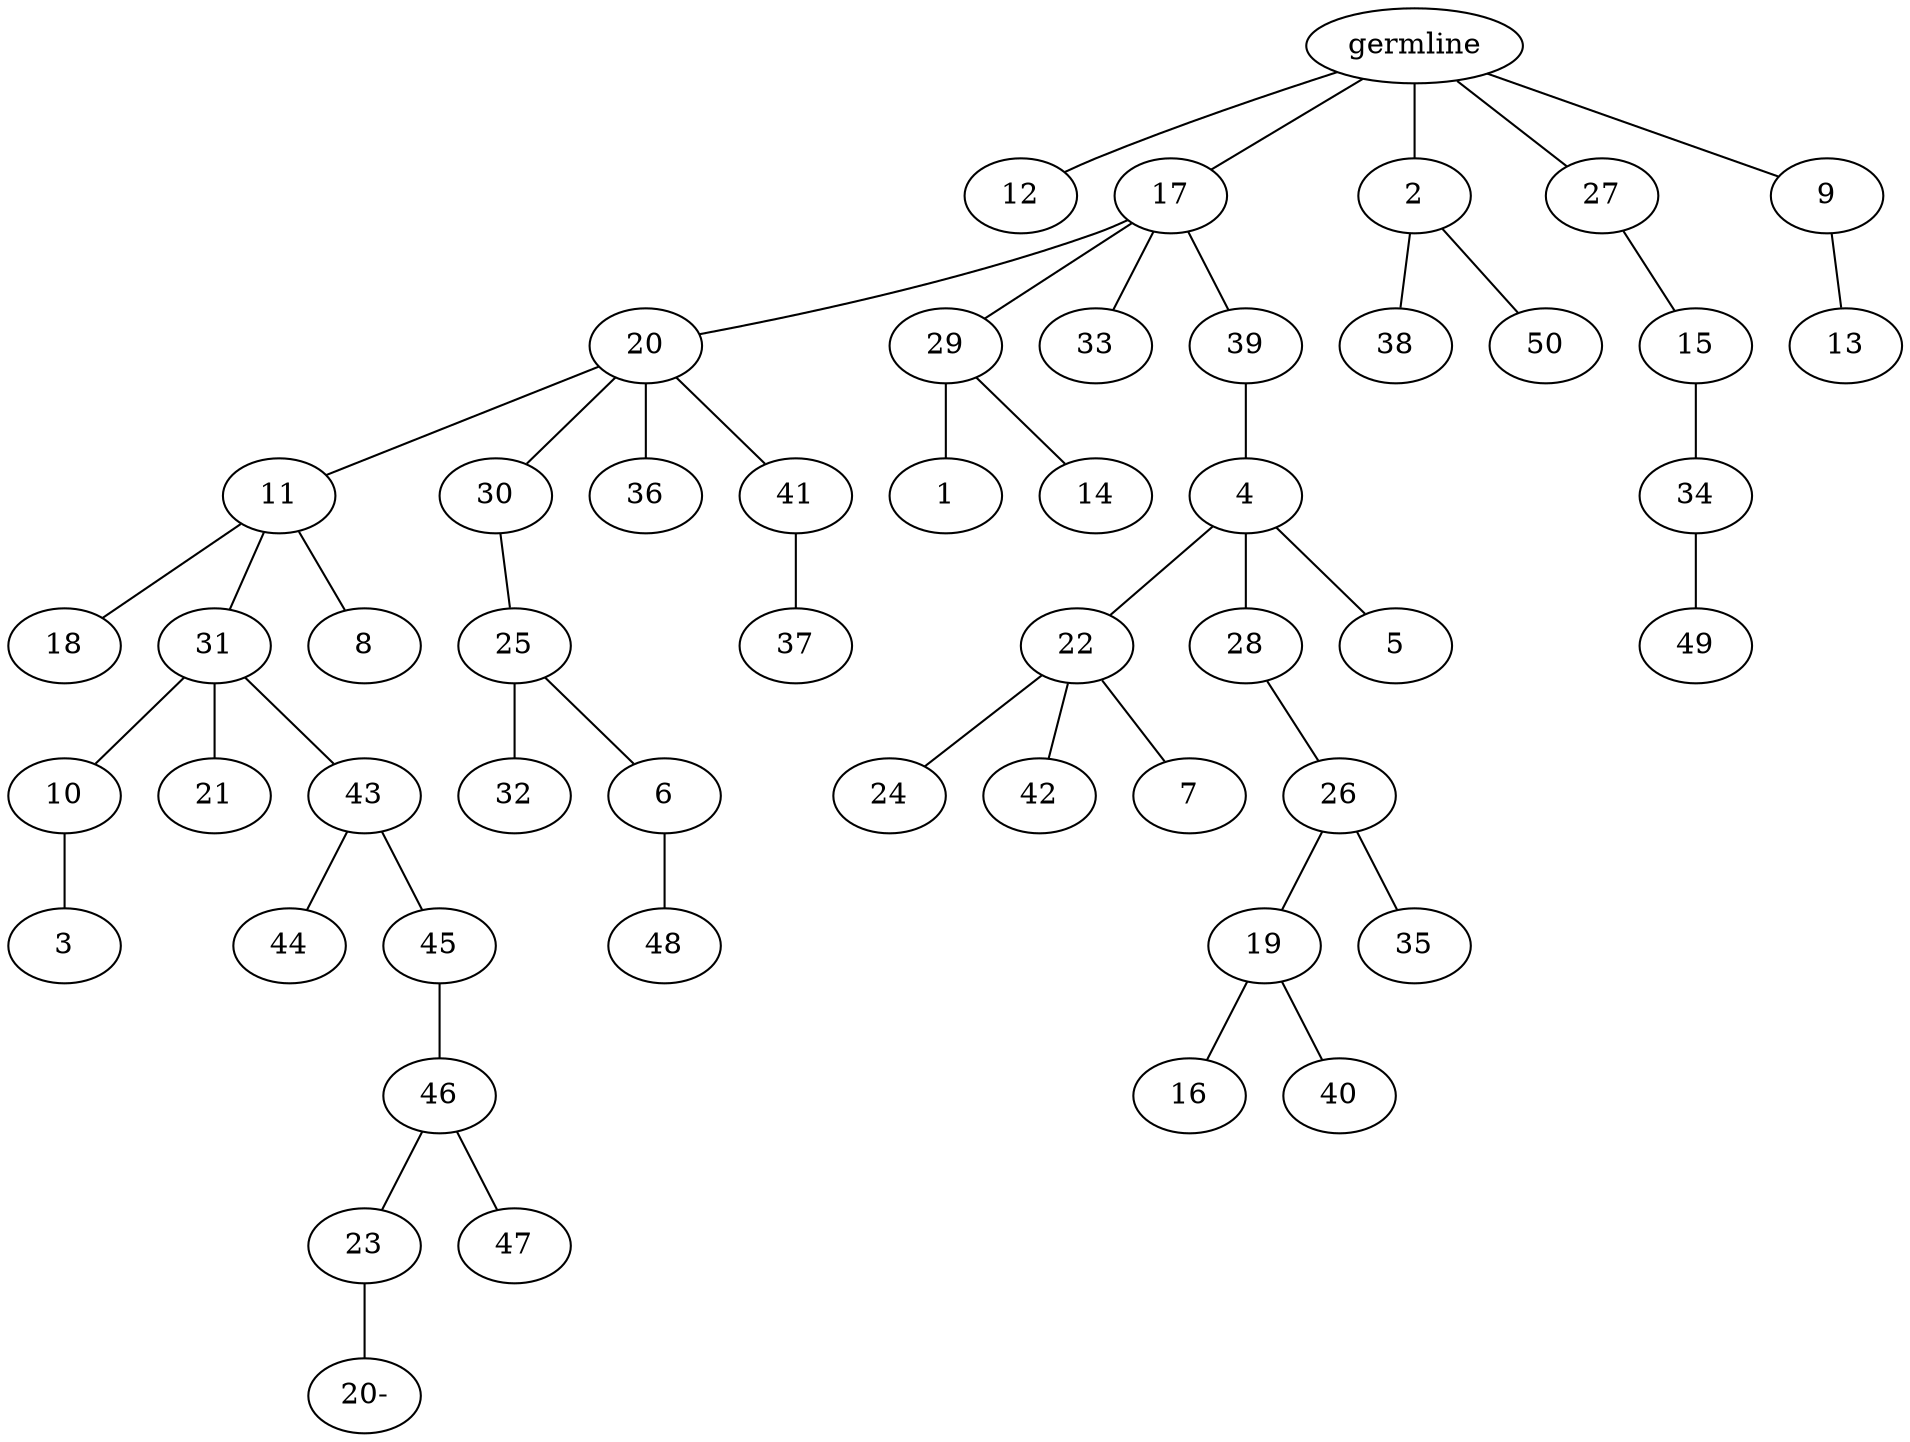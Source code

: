 graph tree {
    "140243733718304" [label="germline"];
    "140243733692816" [label="12"];
    "140243733693920" [label="17"];
    "140243733693440" [label="20"];
    "140243733695840" [label="11"];
    "140243733693008" [label="18"];
    "140243733693776" [label="31"];
    "140243733567472" [label="10"];
    "140243733565984" [label="3"];
    "140243733566944" [label="21"];
    "140243733566896" [label="43"];
    "140243733567664" [label="44"];
    "140243733567376" [label="45"];
    "140243733568192" [label="46"];
    "140243733568384" [label="23"];
    "140243733693248" [label="20-"];
    "140243733567280" [label="47"];
    "140243733692576" [label="8"];
    "140243733692672" [label="30"];
    "140243733568336" [label="25"];
    "140243733567184" [label="32"];
    "140243733569056" [label="6"];
    "140243733568000" [label="48"];
    "140243733694544" [label="36"];
    "140243733692624" [label="41"];
    "140243733567904" [label="37"];
    "140243733695792" [label="29"];
    "140243733566656" [label="1"];
    "140243733568240" [label="14"];
    "140243733692912" [label="33"];
    "140243733693488" [label="39"];
    "140243733565936" [label="4"];
    "140243733569152" [label="22"];
    "140243733567856" [label="24"];
    "140243733568528" [label="42"];
    "140243733567088" [label="7"];
    "140243733569008" [label="28"];
    "140243733566272" [label="26"];
    "140243733569344" [label="19"];
    "140243733567520" [label="16"];
    "140243734422480" [label="40"];
    "140243733566512" [label="35"];
    "140243733568624" [label="5"];
    "140243733692480" [label="2"];
    "140243733568768" [label="38"];
    "140243733567616" [label="50"];
    "140243733693728" [label="27"];
    "140243733567952" [label="15"];
    "140243733569296" [label="34"];
    "140243734424256" [label="49"];
    "140243733693632" [label="9"];
    "140243733568432" [label="13"];
    "140243733718304" -- "140243733692816";
    "140243733718304" -- "140243733693920";
    "140243733718304" -- "140243733692480";
    "140243733718304" -- "140243733693728";
    "140243733718304" -- "140243733693632";
    "140243733693920" -- "140243733693440";
    "140243733693920" -- "140243733695792";
    "140243733693920" -- "140243733692912";
    "140243733693920" -- "140243733693488";
    "140243733693440" -- "140243733695840";
    "140243733693440" -- "140243733692672";
    "140243733693440" -- "140243733694544";
    "140243733693440" -- "140243733692624";
    "140243733695840" -- "140243733693008";
    "140243733695840" -- "140243733693776";
    "140243733695840" -- "140243733692576";
    "140243733693776" -- "140243733567472";
    "140243733693776" -- "140243733566944";
    "140243733693776" -- "140243733566896";
    "140243733567472" -- "140243733565984";
    "140243733566896" -- "140243733567664";
    "140243733566896" -- "140243733567376";
    "140243733567376" -- "140243733568192";
    "140243733568192" -- "140243733568384";
    "140243733568192" -- "140243733567280";
    "140243733568384" -- "140243733693248";
    "140243733692672" -- "140243733568336";
    "140243733568336" -- "140243733567184";
    "140243733568336" -- "140243733569056";
    "140243733569056" -- "140243733568000";
    "140243733692624" -- "140243733567904";
    "140243733695792" -- "140243733566656";
    "140243733695792" -- "140243733568240";
    "140243733693488" -- "140243733565936";
    "140243733565936" -- "140243733569152";
    "140243733565936" -- "140243733569008";
    "140243733565936" -- "140243733568624";
    "140243733569152" -- "140243733567856";
    "140243733569152" -- "140243733568528";
    "140243733569152" -- "140243733567088";
    "140243733569008" -- "140243733566272";
    "140243733566272" -- "140243733569344";
    "140243733566272" -- "140243733566512";
    "140243733569344" -- "140243733567520";
    "140243733569344" -- "140243734422480";
    "140243733692480" -- "140243733568768";
    "140243733692480" -- "140243733567616";
    "140243733693728" -- "140243733567952";
    "140243733567952" -- "140243733569296";
    "140243733569296" -- "140243734424256";
    "140243733693632" -- "140243733568432";
}
